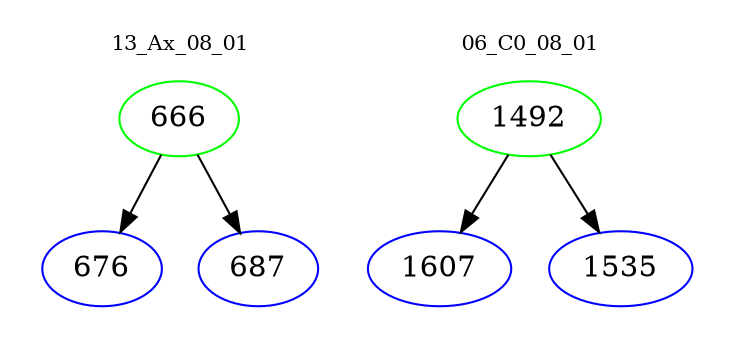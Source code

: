 digraph{
subgraph cluster_0 {
color = white
label = "13_Ax_08_01";
fontsize=10;
T0_666 [label="666", color="green"]
T0_666 -> T0_676 [color="black"]
T0_676 [label="676", color="blue"]
T0_666 -> T0_687 [color="black"]
T0_687 [label="687", color="blue"]
}
subgraph cluster_1 {
color = white
label = "06_C0_08_01";
fontsize=10;
T1_1492 [label="1492", color="green"]
T1_1492 -> T1_1607 [color="black"]
T1_1607 [label="1607", color="blue"]
T1_1492 -> T1_1535 [color="black"]
T1_1535 [label="1535", color="blue"]
}
}
